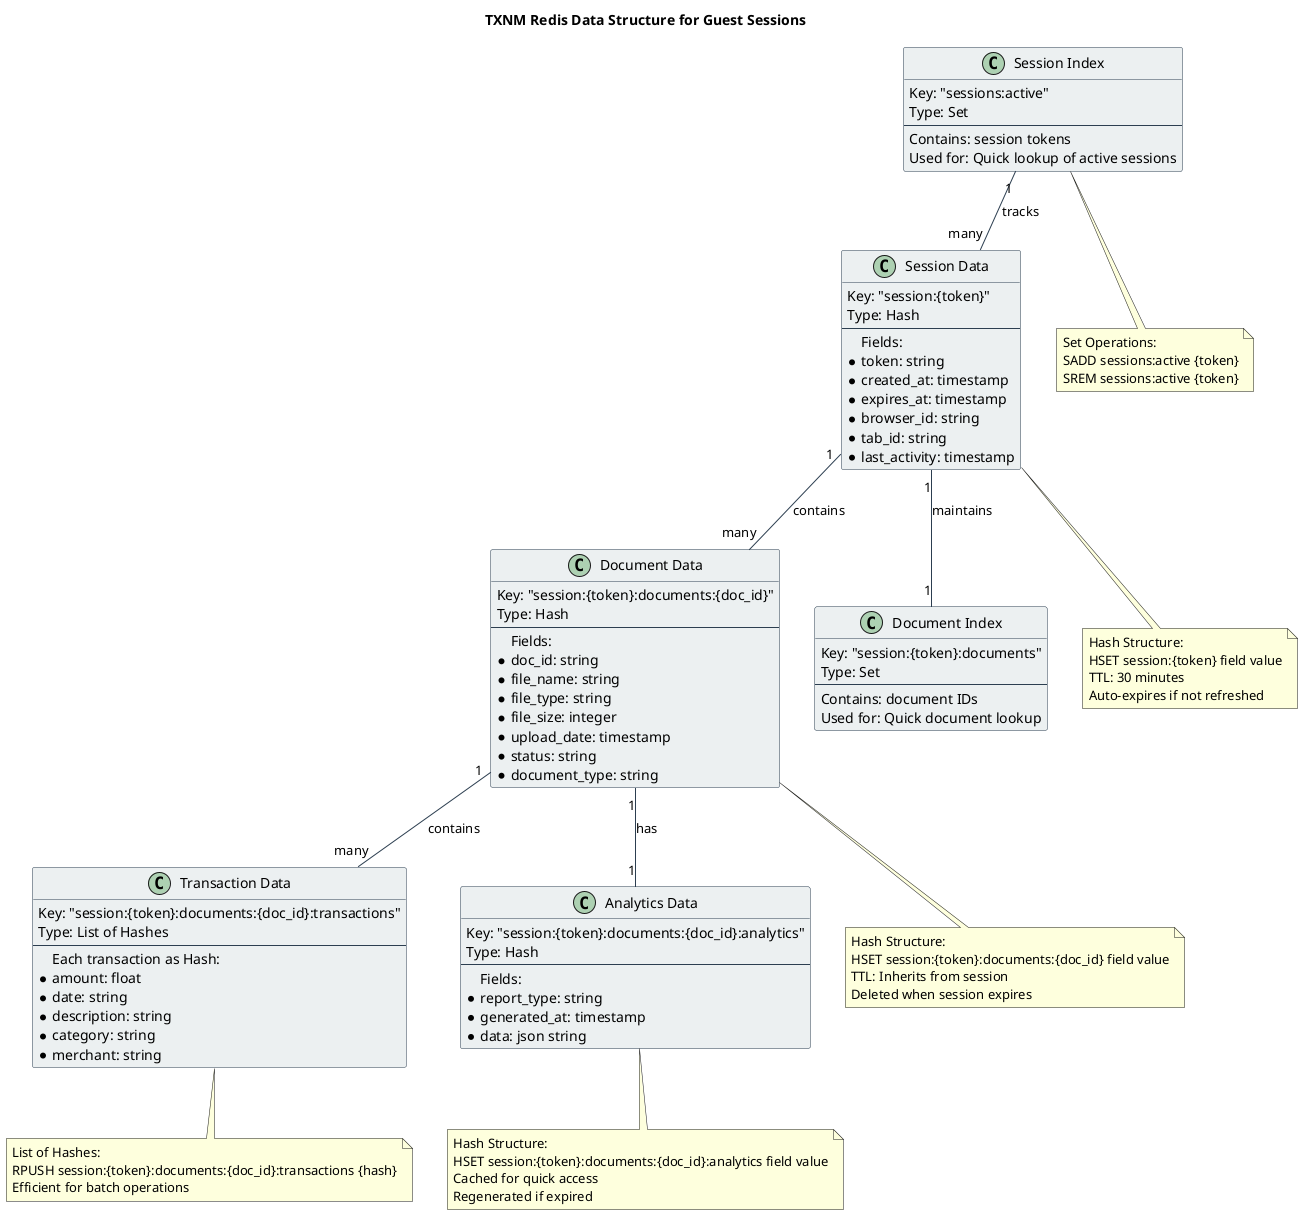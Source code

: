 @startuml Redis Data Structure
title TXNM Redis Data Structure for Guest Sessions

' Styling
skinparam class {
    BackgroundColor #ECF0F1
    BorderColor #2C3E50
    ArrowColor #2C3E50
}

' Redis Keys Structure
class "Session Data" as session {
    Key: "session:{token}"
    Type: Hash
    --
    Fields:
    * token: string
    * created_at: timestamp
    * expires_at: timestamp
    * browser_id: string
    * tab_id: string
    * last_activity: timestamp
}

class "Document Data" as document {
    Key: "session:{token}:documents:{doc_id}"
    Type: Hash
    --
    Fields:
    * doc_id: string
    * file_name: string
    * file_type: string
    * file_size: integer
    * upload_date: timestamp
    * status: string
    * document_type: string
}

class "Transaction Data" as transaction {
    Key: "session:{token}:documents:{doc_id}:transactions"
    Type: List of Hashes
    --
    Each transaction as Hash:
    * amount: float
    * date: string
    * description: string
    * category: string
    * merchant: string
}

class "Analytics Data" as analytics {
    Key: "session:{token}:documents:{doc_id}:analytics"
    Type: Hash
    --
    Fields:
    * report_type: string
    * generated_at: timestamp
    * data: json string
}

class "Session Index" as index {
    Key: "sessions:active"
    Type: Set
    --
    Contains: session tokens
    Used for: Quick lookup of active sessions
}

class "Document Index" as doc_index {
    Key: "session:{token}:documents"
    Type: Set
    --
    Contains: document IDs
    Used for: Quick document lookup
}

' Relationships
session "1" -- "many" document : "contains"
document "1" -- "many" transaction : "contains"
document "1" -- "1" analytics : "has"
index "1" -- "many" session : "tracks"
session "1" -- "1" doc_index : "maintains"

' Notes
note bottom of session
  Hash Structure:
  HSET session:{token} field value
  TTL: 30 minutes
  Auto-expires if not refreshed
end note

note bottom of document
  Hash Structure:
  HSET session:{token}:documents:{doc_id} field value
  TTL: Inherits from session
  Deleted when session expires
end note

note bottom of transaction
  List of Hashes:
  RPUSH session:{token}:documents:{doc_id}:transactions {hash}
  Efficient for batch operations
end note

note bottom of analytics
  Hash Structure:
  HSET session:{token}:documents:{doc_id}:analytics field value
  Cached for quick access
  Regenerated if expired
end note

note bottom of index
  Set Operations:
  SADD sessions:active {token}
  SREM sessions:active {token}
end note

@enduml 